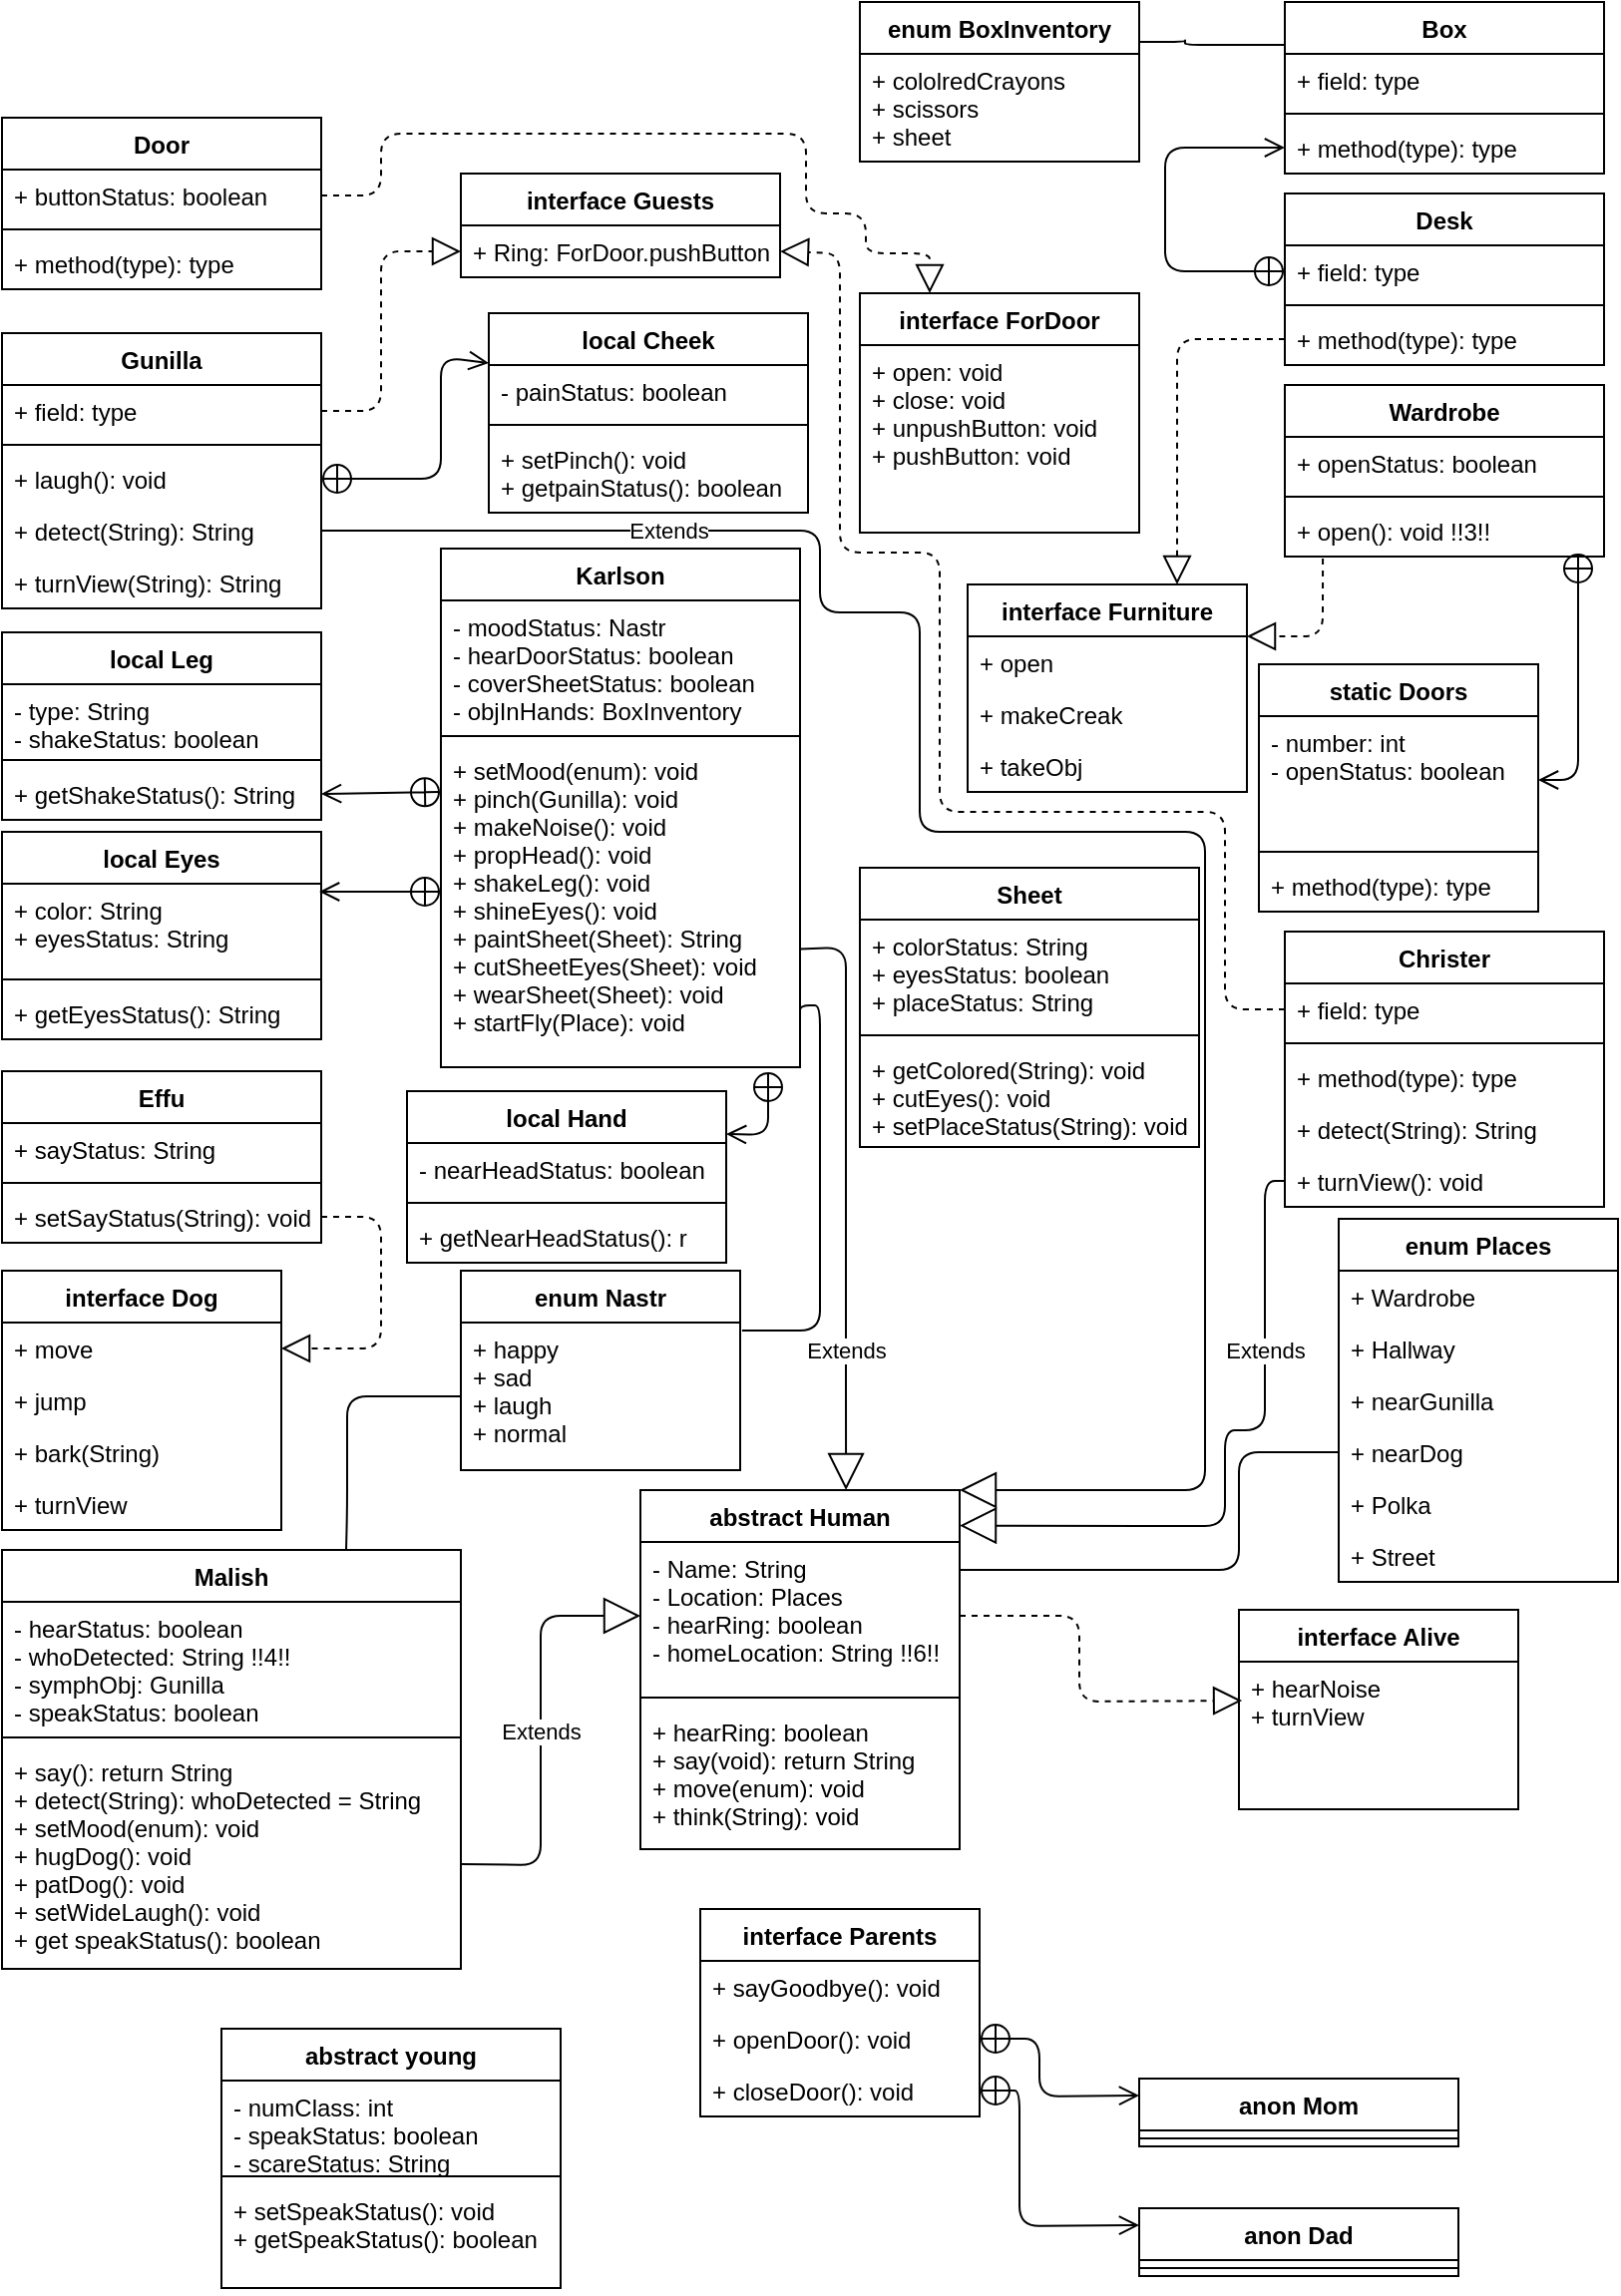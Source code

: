 <mxfile version="14.4.9" type="github">
  <diagram id="C5RBs43oDa-KdzZeNtuy" name="Page-1">
    <mxGraphModel dx="870" dy="623" grid="1" gridSize="10" guides="1" tooltips="1" connect="1" arrows="1" fold="1" page="1" pageScale="1" pageWidth="827" pageHeight="1169" math="0" shadow="0">
      <root>
        <mxCell id="WIyWlLk6GJQsqaUBKTNV-0" />
        <mxCell id="WIyWlLk6GJQsqaUBKTNV-1" parent="WIyWlLk6GJQsqaUBKTNV-0" />
        <mxCell id="yLyiOO5jgL0NWsvrxr1y-10" value="Malish" style="swimlane;fontStyle=1;align=center;verticalAlign=top;childLayout=stackLayout;horizontal=1;startSize=26;horizontalStack=0;resizeParent=1;resizeParentMax=0;resizeLast=0;collapsible=1;marginBottom=0;" parent="WIyWlLk6GJQsqaUBKTNV-1" vertex="1">
          <mxGeometry x="17" y="790" width="230" height="210" as="geometry" />
        </mxCell>
        <mxCell id="yLyiOO5jgL0NWsvrxr1y-11" value="- hearStatus: boolean&#xa;- whoDetected: String !!4!!&#xa;- symphObj: Gunilla&#xa;- speakStatus: boolean" style="text;strokeColor=none;fillColor=none;align=left;verticalAlign=top;spacingLeft=4;spacingRight=4;overflow=hidden;rotatable=0;points=[[0,0.5],[1,0.5]];portConstraint=eastwest;" parent="yLyiOO5jgL0NWsvrxr1y-10" vertex="1">
          <mxGeometry y="26" width="230" height="64" as="geometry" />
        </mxCell>
        <mxCell id="yLyiOO5jgL0NWsvrxr1y-12" value="" style="line;strokeWidth=1;fillColor=none;align=left;verticalAlign=middle;spacingTop=-1;spacingLeft=3;spacingRight=3;rotatable=0;labelPosition=right;points=[];portConstraint=eastwest;" parent="yLyiOO5jgL0NWsvrxr1y-10" vertex="1">
          <mxGeometry y="90" width="230" height="8" as="geometry" />
        </mxCell>
        <mxCell id="yLyiOO5jgL0NWsvrxr1y-13" value="+ say(): return String&#xa;+ detect(String): whoDetected = String&#xa;+ setMood(enum): void&#xa;+ hugDog(): void&#xa;+ patDog(): void&#xa;+ setWideLaugh(): void&#xa;+ get speakStatus(): boolean" style="text;strokeColor=none;fillColor=none;align=left;verticalAlign=top;spacingLeft=4;spacingRight=4;overflow=hidden;rotatable=0;points=[[0,0.5],[1,0.5]];portConstraint=eastwest;" parent="yLyiOO5jgL0NWsvrxr1y-10" vertex="1">
          <mxGeometry y="98" width="230" height="112" as="geometry" />
        </mxCell>
        <mxCell id="yLyiOO5jgL0NWsvrxr1y-14" value="Karlson" style="swimlane;fontStyle=1;align=center;verticalAlign=top;childLayout=stackLayout;horizontal=1;startSize=26;horizontalStack=0;resizeParent=1;resizeParentMax=0;resizeLast=0;collapsible=1;marginBottom=0;" parent="WIyWlLk6GJQsqaUBKTNV-1" vertex="1">
          <mxGeometry x="237" y="288" width="180" height="260" as="geometry" />
        </mxCell>
        <mxCell id="yLyiOO5jgL0NWsvrxr1y-15" value="- moodStatus: Nastr&#xa;- hearDoorStatus: boolean&#xa;- coverSheetStatus: boolean&#xa;- objInHands: BoxInventory" style="text;strokeColor=none;fillColor=none;align=left;verticalAlign=top;spacingLeft=4;spacingRight=4;overflow=hidden;rotatable=0;points=[[0,0.5],[1,0.5]];portConstraint=eastwest;" parent="yLyiOO5jgL0NWsvrxr1y-14" vertex="1">
          <mxGeometry y="26" width="180" height="64" as="geometry" />
        </mxCell>
        <mxCell id="yLyiOO5jgL0NWsvrxr1y-16" value="" style="line;strokeWidth=1;fillColor=none;align=left;verticalAlign=middle;spacingTop=-1;spacingLeft=3;spacingRight=3;rotatable=0;labelPosition=right;points=[];portConstraint=eastwest;" parent="yLyiOO5jgL0NWsvrxr1y-14" vertex="1">
          <mxGeometry y="90" width="180" height="8" as="geometry" />
        </mxCell>
        <mxCell id="yLyiOO5jgL0NWsvrxr1y-17" value="+ setMood(enum): void&#xa;+ pinch(Gunilla): void&#xa;+ makeNoise(): void&#xa;+ propHead(): void&#xa;+ shakeLeg(): void&#xa;+ shineEyes(): void&#xa;+ paintSheet(Sheet): String&#xa;+ cutSheetEyes(Sheet): void&#xa;+ wearSheet(Sheet): void&#xa;+ startFly(Place): void" style="text;strokeColor=none;fillColor=none;align=left;verticalAlign=top;spacingLeft=4;spacingRight=4;overflow=hidden;rotatable=0;points=[[0,0.5],[1,0.5]];portConstraint=eastwest;" parent="yLyiOO5jgL0NWsvrxr1y-14" vertex="1">
          <mxGeometry y="98" width="180" height="162" as="geometry" />
        </mxCell>
        <mxCell id="yLyiOO5jgL0NWsvrxr1y-18" value="enum Places" style="swimlane;fontStyle=1;childLayout=stackLayout;horizontal=1;startSize=26;fillColor=none;horizontalStack=0;resizeParent=1;resizeParentMax=0;resizeLast=0;collapsible=1;marginBottom=0;" parent="WIyWlLk6GJQsqaUBKTNV-1" vertex="1">
          <mxGeometry x="687" y="624" width="140" height="182" as="geometry" />
        </mxCell>
        <mxCell id="yLyiOO5jgL0NWsvrxr1y-19" value="+ Wardrobe" style="text;strokeColor=none;fillColor=none;align=left;verticalAlign=top;spacingLeft=4;spacingRight=4;overflow=hidden;rotatable=0;points=[[0,0.5],[1,0.5]];portConstraint=eastwest;" parent="yLyiOO5jgL0NWsvrxr1y-18" vertex="1">
          <mxGeometry y="26" width="140" height="26" as="geometry" />
        </mxCell>
        <mxCell id="Pf3YUpGVRyEl7sNkMcrn-45" value="+ Hallway" style="text;strokeColor=none;fillColor=none;align=left;verticalAlign=top;spacingLeft=4;spacingRight=4;overflow=hidden;rotatable=0;points=[[0,0.5],[1,0.5]];portConstraint=eastwest;" vertex="1" parent="yLyiOO5jgL0NWsvrxr1y-18">
          <mxGeometry y="52" width="140" height="26" as="geometry" />
        </mxCell>
        <mxCell id="Pf3YUpGVRyEl7sNkMcrn-55" value="+ nearGunilla" style="text;strokeColor=none;fillColor=none;align=left;verticalAlign=top;spacingLeft=4;spacingRight=4;overflow=hidden;rotatable=0;points=[[0,0.5],[1,0.5]];portConstraint=eastwest;" vertex="1" parent="yLyiOO5jgL0NWsvrxr1y-18">
          <mxGeometry y="78" width="140" height="26" as="geometry" />
        </mxCell>
        <mxCell id="Pf3YUpGVRyEl7sNkMcrn-63" value="+ nearDog" style="text;strokeColor=none;fillColor=none;align=left;verticalAlign=top;spacingLeft=4;spacingRight=4;overflow=hidden;rotatable=0;points=[[0,0.5],[1,0.5]];portConstraint=eastwest;" vertex="1" parent="yLyiOO5jgL0NWsvrxr1y-18">
          <mxGeometry y="104" width="140" height="26" as="geometry" />
        </mxCell>
        <mxCell id="yLyiOO5jgL0NWsvrxr1y-20" value="+ Polka" style="text;strokeColor=none;fillColor=none;align=left;verticalAlign=top;spacingLeft=4;spacingRight=4;overflow=hidden;rotatable=0;points=[[0,0.5],[1,0.5]];portConstraint=eastwest;" parent="yLyiOO5jgL0NWsvrxr1y-18" vertex="1">
          <mxGeometry y="130" width="140" height="26" as="geometry" />
        </mxCell>
        <mxCell id="yLyiOO5jgL0NWsvrxr1y-21" value="+ Street" style="text;strokeColor=none;fillColor=none;align=left;verticalAlign=top;spacingLeft=4;spacingRight=4;overflow=hidden;rotatable=0;points=[[0,0.5],[1,0.5]];portConstraint=eastwest;" parent="yLyiOO5jgL0NWsvrxr1y-18" vertex="1">
          <mxGeometry y="156" width="140" height="26" as="geometry" />
        </mxCell>
        <mxCell id="yLyiOO5jgL0NWsvrxr1y-25" value="" style="endArrow=none;html=1;edgeStyle=orthogonalEdgeStyle;exitX=0;exitY=0.5;exitDx=0;exitDy=0;" parent="WIyWlLk6GJQsqaUBKTNV-1" source="Pf3YUpGVRyEl7sNkMcrn-63" edge="1">
          <mxGeometry relative="1" as="geometry">
            <mxPoint x="337" y="810" as="sourcePoint" />
            <mxPoint x="497" y="800" as="targetPoint" />
            <Array as="points">
              <mxPoint x="637" y="741" />
              <mxPoint x="637" y="800" />
            </Array>
          </mxGeometry>
        </mxCell>
        <mxCell id="yLyiOO5jgL0NWsvrxr1y-30" value="Extends" style="endArrow=block;endSize=16;endFill=0;html=1;exitX=1;exitY=0.75;exitDx=0;exitDy=0;entryX=0;entryY=0.5;entryDx=0;entryDy=0;" parent="WIyWlLk6GJQsqaUBKTNV-1" source="yLyiOO5jgL0NWsvrxr1y-10" target="Pf3YUpGVRyEl7sNkMcrn-26" edge="1">
          <mxGeometry width="160" relative="1" as="geometry">
            <mxPoint x="417" y="850" as="sourcePoint" />
            <mxPoint x="337.48" y="858" as="targetPoint" />
            <Array as="points">
              <mxPoint x="287" y="948" />
              <mxPoint x="287" y="823" />
            </Array>
          </mxGeometry>
        </mxCell>
        <mxCell id="yLyiOO5jgL0NWsvrxr1y-31" value="Extends" style="endArrow=block;endSize=16;endFill=0;html=1;entryX=0.644;entryY=0;entryDx=0;entryDy=0;exitX=1;exitY=0.634;exitDx=0;exitDy=0;exitPerimeter=0;entryPerimeter=0;" parent="WIyWlLk6GJQsqaUBKTNV-1" source="yLyiOO5jgL0NWsvrxr1y-17" edge="1" target="Pf3YUpGVRyEl7sNkMcrn-25">
          <mxGeometry x="0.525" width="160" relative="1" as="geometry">
            <mxPoint x="457" y="530" as="sourcePoint" />
            <mxPoint x="489" y="750" as="targetPoint" />
            <Array as="points">
              <mxPoint x="440" y="488" />
              <mxPoint x="440" y="700" />
            </Array>
            <mxPoint as="offset" />
          </mxGeometry>
        </mxCell>
        <mxCell id="yLyiOO5jgL0NWsvrxr1y-32" value="interface Alive" style="swimlane;fontStyle=1;childLayout=stackLayout;horizontal=1;startSize=26;fillColor=none;horizontalStack=0;resizeParent=1;resizeParentMax=0;resizeLast=0;collapsible=1;marginBottom=0;" parent="WIyWlLk6GJQsqaUBKTNV-1" vertex="1">
          <mxGeometry x="637" y="820" width="140" height="100" as="geometry" />
        </mxCell>
        <mxCell id="yLyiOO5jgL0NWsvrxr1y-33" value="+ hearNoise&#xa;+ turnView&#xa;" style="text;strokeColor=none;fillColor=none;align=left;verticalAlign=top;spacingLeft=4;spacingRight=4;overflow=hidden;rotatable=0;points=[[0,0.5],[1,0.5]];portConstraint=eastwest;" parent="yLyiOO5jgL0NWsvrxr1y-32" vertex="1">
          <mxGeometry y="26" width="140" height="74" as="geometry" />
        </mxCell>
        <mxCell id="yLyiOO5jgL0NWsvrxr1y-36" value="" style="endArrow=block;dashed=1;endFill=0;endSize=12;html=1;entryX=0.011;entryY=0.264;entryDx=0;entryDy=0;exitX=1;exitY=0.5;exitDx=0;exitDy=0;entryPerimeter=0;" parent="WIyWlLk6GJQsqaUBKTNV-1" source="Pf3YUpGVRyEl7sNkMcrn-26" target="yLyiOO5jgL0NWsvrxr1y-33" edge="1">
          <mxGeometry width="160" relative="1" as="geometry">
            <mxPoint x="496.04" y="856.964" as="sourcePoint" />
            <mxPoint x="647" y="884.956" as="targetPoint" />
            <Array as="points">
              <mxPoint x="557" y="823" />
              <mxPoint x="557" y="866" />
            </Array>
          </mxGeometry>
        </mxCell>
        <mxCell id="yLyiOO5jgL0NWsvrxr1y-37" value="Wardrobe" style="swimlane;fontStyle=1;align=center;verticalAlign=top;childLayout=stackLayout;horizontal=1;startSize=26;horizontalStack=0;resizeParent=1;resizeParentMax=0;resizeLast=0;collapsible=1;marginBottom=0;" parent="WIyWlLk6GJQsqaUBKTNV-1" vertex="1">
          <mxGeometry x="660" y="206" width="160" height="86" as="geometry" />
        </mxCell>
        <mxCell id="yLyiOO5jgL0NWsvrxr1y-38" value="+ openStatus: boolean&#xa;" style="text;strokeColor=none;fillColor=none;align=left;verticalAlign=top;spacingLeft=4;spacingRight=4;overflow=hidden;rotatable=0;points=[[0,0.5],[1,0.5]];portConstraint=eastwest;" parent="yLyiOO5jgL0NWsvrxr1y-37" vertex="1">
          <mxGeometry y="26" width="160" height="26" as="geometry" />
        </mxCell>
        <mxCell id="yLyiOO5jgL0NWsvrxr1y-39" value="" style="line;strokeWidth=1;fillColor=none;align=left;verticalAlign=middle;spacingTop=-1;spacingLeft=3;spacingRight=3;rotatable=0;labelPosition=right;points=[];portConstraint=eastwest;" parent="yLyiOO5jgL0NWsvrxr1y-37" vertex="1">
          <mxGeometry y="52" width="160" height="8" as="geometry" />
        </mxCell>
        <mxCell id="yLyiOO5jgL0NWsvrxr1y-40" value="+ open(): void !!3!!" style="text;strokeColor=none;fillColor=none;align=left;verticalAlign=top;spacingLeft=4;spacingRight=4;overflow=hidden;rotatable=0;points=[[0,0.5],[1,0.5]];portConstraint=eastwest;" parent="yLyiOO5jgL0NWsvrxr1y-37" vertex="1">
          <mxGeometry y="60" width="160" height="26" as="geometry" />
        </mxCell>
        <mxCell id="yLyiOO5jgL0NWsvrxr1y-41" value="static Doors" style="swimlane;fontStyle=1;align=center;verticalAlign=top;childLayout=stackLayout;horizontal=1;startSize=26;horizontalStack=0;resizeParent=1;resizeParentMax=0;resizeLast=0;collapsible=1;marginBottom=0;" parent="WIyWlLk6GJQsqaUBKTNV-1" vertex="1">
          <mxGeometry x="647" y="346" width="140" height="124" as="geometry" />
        </mxCell>
        <mxCell id="yLyiOO5jgL0NWsvrxr1y-42" value="- number: int&#xa;- openStatus: boolean" style="text;strokeColor=none;fillColor=none;align=left;verticalAlign=top;spacingLeft=4;spacingRight=4;overflow=hidden;rotatable=0;points=[[0,0.5],[1,0.5]];portConstraint=eastwest;" parent="yLyiOO5jgL0NWsvrxr1y-41" vertex="1">
          <mxGeometry y="26" width="140" height="64" as="geometry" />
        </mxCell>
        <mxCell id="yLyiOO5jgL0NWsvrxr1y-43" value="" style="line;strokeWidth=1;fillColor=none;align=left;verticalAlign=middle;spacingTop=-1;spacingLeft=3;spacingRight=3;rotatable=0;labelPosition=right;points=[];portConstraint=eastwest;" parent="yLyiOO5jgL0NWsvrxr1y-41" vertex="1">
          <mxGeometry y="90" width="140" height="8" as="geometry" />
        </mxCell>
        <mxCell id="yLyiOO5jgL0NWsvrxr1y-44" value="+ method(type): type" style="text;strokeColor=none;fillColor=none;align=left;verticalAlign=top;spacingLeft=4;spacingRight=4;overflow=hidden;rotatable=0;points=[[0,0.5],[1,0.5]];portConstraint=eastwest;" parent="yLyiOO5jgL0NWsvrxr1y-41" vertex="1">
          <mxGeometry y="98" width="140" height="26" as="geometry" />
        </mxCell>
        <mxCell id="yLyiOO5jgL0NWsvrxr1y-46" value="interface Furniture" style="swimlane;fontStyle=1;childLayout=stackLayout;horizontal=1;startSize=26;fillColor=none;horizontalStack=0;resizeParent=1;resizeParentMax=0;resizeLast=0;collapsible=1;marginBottom=0;" parent="WIyWlLk6GJQsqaUBKTNV-1" vertex="1">
          <mxGeometry x="501" y="306" width="140" height="104" as="geometry" />
        </mxCell>
        <mxCell id="yLyiOO5jgL0NWsvrxr1y-47" value="+ open" style="text;strokeColor=none;fillColor=none;align=left;verticalAlign=top;spacingLeft=4;spacingRight=4;overflow=hidden;rotatable=0;points=[[0,0.5],[1,0.5]];portConstraint=eastwest;" parent="yLyiOO5jgL0NWsvrxr1y-46" vertex="1">
          <mxGeometry y="26" width="140" height="26" as="geometry" />
        </mxCell>
        <mxCell id="BtqtxrZHZTV9ylwsK_rT-46" value="+ makeCreak" style="text;strokeColor=none;fillColor=none;align=left;verticalAlign=top;spacingLeft=4;spacingRight=4;overflow=hidden;rotatable=0;points=[[0,0.5],[1,0.5]];portConstraint=eastwest;" vertex="1" parent="yLyiOO5jgL0NWsvrxr1y-46">
          <mxGeometry y="52" width="140" height="26" as="geometry" />
        </mxCell>
        <mxCell id="yLyiOO5jgL0NWsvrxr1y-48" value="+ takeObj" style="text;strokeColor=none;fillColor=none;align=left;verticalAlign=top;spacingLeft=4;spacingRight=4;overflow=hidden;rotatable=0;points=[[0,0.5],[1,0.5]];portConstraint=eastwest;" parent="yLyiOO5jgL0NWsvrxr1y-46" vertex="1">
          <mxGeometry y="78" width="140" height="26" as="geometry" />
        </mxCell>
        <mxCell id="yLyiOO5jgL0NWsvrxr1y-53" value="interface ForDoor" style="swimlane;fontStyle=1;childLayout=stackLayout;horizontal=1;startSize=26;fillColor=none;horizontalStack=0;resizeParent=1;resizeParentMax=0;resizeLast=0;collapsible=1;marginBottom=0;" parent="WIyWlLk6GJQsqaUBKTNV-1" vertex="1">
          <mxGeometry x="447" y="160" width="140" height="120" as="geometry" />
        </mxCell>
        <mxCell id="yLyiOO5jgL0NWsvrxr1y-56" value="+ open: void&#xa;+ close: void&#xa;+ unpushButton: void&#xa;+ pushButton: void" style="text;strokeColor=none;fillColor=none;align=left;verticalAlign=top;spacingLeft=4;spacingRight=4;overflow=hidden;rotatable=0;points=[[0,0.5],[1,0.5]];portConstraint=eastwest;" parent="yLyiOO5jgL0NWsvrxr1y-53" vertex="1">
          <mxGeometry y="26" width="140" height="94" as="geometry" />
        </mxCell>
        <mxCell id="yLyiOO5jgL0NWsvrxr1y-57" value="Door" style="swimlane;fontStyle=1;align=center;verticalAlign=top;childLayout=stackLayout;horizontal=1;startSize=26;horizontalStack=0;resizeParent=1;resizeParentMax=0;resizeLast=0;collapsible=1;marginBottom=0;" parent="WIyWlLk6GJQsqaUBKTNV-1" vertex="1">
          <mxGeometry x="17" y="72" width="160" height="86" as="geometry" />
        </mxCell>
        <mxCell id="yLyiOO5jgL0NWsvrxr1y-58" value="+ buttonStatus: boolean" style="text;strokeColor=none;fillColor=none;align=left;verticalAlign=top;spacingLeft=4;spacingRight=4;overflow=hidden;rotatable=0;points=[[0,0.5],[1,0.5]];portConstraint=eastwest;" parent="yLyiOO5jgL0NWsvrxr1y-57" vertex="1">
          <mxGeometry y="26" width="160" height="26" as="geometry" />
        </mxCell>
        <mxCell id="yLyiOO5jgL0NWsvrxr1y-59" value="" style="line;strokeWidth=1;fillColor=none;align=left;verticalAlign=middle;spacingTop=-1;spacingLeft=3;spacingRight=3;rotatable=0;labelPosition=right;points=[];portConstraint=eastwest;" parent="yLyiOO5jgL0NWsvrxr1y-57" vertex="1">
          <mxGeometry y="52" width="160" height="8" as="geometry" />
        </mxCell>
        <mxCell id="yLyiOO5jgL0NWsvrxr1y-60" value="+ method(type): type" style="text;strokeColor=none;fillColor=none;align=left;verticalAlign=top;spacingLeft=4;spacingRight=4;overflow=hidden;rotatable=0;points=[[0,0.5],[1,0.5]];portConstraint=eastwest;" parent="yLyiOO5jgL0NWsvrxr1y-57" vertex="1">
          <mxGeometry y="60" width="160" height="26" as="geometry" />
        </mxCell>
        <mxCell id="yLyiOO5jgL0NWsvrxr1y-62" value="enum Nastr" style="swimlane;fontStyle=1;childLayout=stackLayout;horizontal=1;startSize=26;fillColor=none;horizontalStack=0;resizeParent=1;resizeParentMax=0;resizeLast=0;collapsible=1;marginBottom=0;" parent="WIyWlLk6GJQsqaUBKTNV-1" vertex="1">
          <mxGeometry x="247" y="650" width="140" height="100" as="geometry" />
        </mxCell>
        <mxCell id="yLyiOO5jgL0NWsvrxr1y-63" value="+ happy&#xa;+ sad&#xa;+ laugh&#xa;+ normal" style="text;strokeColor=none;fillColor=none;align=left;verticalAlign=top;spacingLeft=4;spacingRight=4;overflow=hidden;rotatable=0;points=[[0,0.5],[1,0.5]];portConstraint=eastwest;" parent="yLyiOO5jgL0NWsvrxr1y-62" vertex="1">
          <mxGeometry y="26" width="140" height="74" as="geometry" />
        </mxCell>
        <mxCell id="yLyiOO5jgL0NWsvrxr1y-70" value="Gunilla" style="swimlane;fontStyle=1;align=center;verticalAlign=top;childLayout=stackLayout;horizontal=1;startSize=26;horizontalStack=0;resizeParent=1;resizeParentMax=0;resizeLast=0;collapsible=1;marginBottom=0;" parent="WIyWlLk6GJQsqaUBKTNV-1" vertex="1">
          <mxGeometry x="17" y="180" width="160" height="138" as="geometry" />
        </mxCell>
        <mxCell id="yLyiOO5jgL0NWsvrxr1y-71" value="+ field: type" style="text;strokeColor=none;fillColor=none;align=left;verticalAlign=top;spacingLeft=4;spacingRight=4;overflow=hidden;rotatable=0;points=[[0,0.5],[1,0.5]];portConstraint=eastwest;" parent="yLyiOO5jgL0NWsvrxr1y-70" vertex="1">
          <mxGeometry y="26" width="160" height="26" as="geometry" />
        </mxCell>
        <mxCell id="yLyiOO5jgL0NWsvrxr1y-72" value="" style="line;strokeWidth=1;fillColor=none;align=left;verticalAlign=middle;spacingTop=-1;spacingLeft=3;spacingRight=3;rotatable=0;labelPosition=right;points=[];portConstraint=eastwest;" parent="yLyiOO5jgL0NWsvrxr1y-70" vertex="1">
          <mxGeometry y="52" width="160" height="8" as="geometry" />
        </mxCell>
        <mxCell id="Pf3YUpGVRyEl7sNkMcrn-66" value="+ laugh(): void" style="text;strokeColor=none;fillColor=none;align=left;verticalAlign=top;spacingLeft=4;spacingRight=4;overflow=hidden;rotatable=0;points=[[0,0.5],[1,0.5]];portConstraint=eastwest;" vertex="1" parent="yLyiOO5jgL0NWsvrxr1y-70">
          <mxGeometry y="60" width="160" height="26" as="geometry" />
        </mxCell>
        <mxCell id="Pf3YUpGVRyEl7sNkMcrn-65" value="+ detect(String): String" style="text;strokeColor=none;fillColor=none;align=left;verticalAlign=top;spacingLeft=4;spacingRight=4;overflow=hidden;rotatable=0;points=[[0,0.5],[1,0.5]];portConstraint=eastwest;" vertex="1" parent="yLyiOO5jgL0NWsvrxr1y-70">
          <mxGeometry y="86" width="160" height="26" as="geometry" />
        </mxCell>
        <mxCell id="yLyiOO5jgL0NWsvrxr1y-73" value="+ turnView(String): String" style="text;strokeColor=none;fillColor=none;align=left;verticalAlign=top;spacingLeft=4;spacingRight=4;overflow=hidden;rotatable=0;points=[[0,0.5],[1,0.5]];portConstraint=eastwest;" parent="yLyiOO5jgL0NWsvrxr1y-70" vertex="1">
          <mxGeometry y="112" width="160" height="26" as="geometry" />
        </mxCell>
        <mxCell id="yLyiOO5jgL0NWsvrxr1y-74" value="Christer" style="swimlane;fontStyle=1;align=center;verticalAlign=top;childLayout=stackLayout;horizontal=1;startSize=26;horizontalStack=0;resizeParent=1;resizeParentMax=0;resizeLast=0;collapsible=1;marginBottom=0;" parent="WIyWlLk6GJQsqaUBKTNV-1" vertex="1">
          <mxGeometry x="660" y="480" width="160" height="138" as="geometry" />
        </mxCell>
        <mxCell id="yLyiOO5jgL0NWsvrxr1y-75" value="+ field: type" style="text;strokeColor=none;fillColor=none;align=left;verticalAlign=top;spacingLeft=4;spacingRight=4;overflow=hidden;rotatable=0;points=[[0,0.5],[1,0.5]];portConstraint=eastwest;" parent="yLyiOO5jgL0NWsvrxr1y-74" vertex="1">
          <mxGeometry y="26" width="160" height="26" as="geometry" />
        </mxCell>
        <mxCell id="yLyiOO5jgL0NWsvrxr1y-76" value="" style="line;strokeWidth=1;fillColor=none;align=left;verticalAlign=middle;spacingTop=-1;spacingLeft=3;spacingRight=3;rotatable=0;labelPosition=right;points=[];portConstraint=eastwest;" parent="yLyiOO5jgL0NWsvrxr1y-74" vertex="1">
          <mxGeometry y="52" width="160" height="8" as="geometry" />
        </mxCell>
        <mxCell id="yLyiOO5jgL0NWsvrxr1y-77" value="+ method(type): type" style="text;strokeColor=none;fillColor=none;align=left;verticalAlign=top;spacingLeft=4;spacingRight=4;overflow=hidden;rotatable=0;points=[[0,0.5],[1,0.5]];portConstraint=eastwest;" parent="yLyiOO5jgL0NWsvrxr1y-74" vertex="1">
          <mxGeometry y="60" width="160" height="26" as="geometry" />
        </mxCell>
        <mxCell id="Pf3YUpGVRyEl7sNkMcrn-67" value="+ detect(String): String" style="text;strokeColor=none;fillColor=none;align=left;verticalAlign=top;spacingLeft=4;spacingRight=4;overflow=hidden;rotatable=0;points=[[0,0.5],[1,0.5]];portConstraint=eastwest;" vertex="1" parent="yLyiOO5jgL0NWsvrxr1y-74">
          <mxGeometry y="86" width="160" height="26" as="geometry" />
        </mxCell>
        <mxCell id="Pf3YUpGVRyEl7sNkMcrn-64" value="+ turnView(): void&#xa;" style="text;strokeColor=none;fillColor=none;align=left;verticalAlign=top;spacingLeft=4;spacingRight=4;overflow=hidden;rotatable=0;points=[[0,0.5],[1,0.5]];portConstraint=eastwest;" vertex="1" parent="yLyiOO5jgL0NWsvrxr1y-74">
          <mxGeometry y="112" width="160" height="26" as="geometry" />
        </mxCell>
        <mxCell id="yLyiOO5jgL0NWsvrxr1y-78" value="Extends" style="endArrow=block;endSize=16;endFill=0;html=1;entryX=1;entryY=-0.111;entryDx=0;entryDy=0;entryPerimeter=0;exitX=0;exitY=0.5;exitDx=0;exitDy=0;" parent="WIyWlLk6GJQsqaUBKTNV-1" source="Pf3YUpGVRyEl7sNkMcrn-64" target="Pf3YUpGVRyEl7sNkMcrn-26" edge="1">
          <mxGeometry x="-0.434" width="160" relative="1" as="geometry">
            <mxPoint x="600" y="590" as="sourcePoint" />
            <mxPoint x="497" y="782.002" as="targetPoint" />
            <Array as="points">
              <mxPoint x="650" y="605" />
              <mxPoint x="650" y="730" />
              <mxPoint x="630" y="730" />
              <mxPoint x="630" y="778" />
              <mxPoint x="600" y="778" />
            </Array>
            <mxPoint as="offset" />
          </mxGeometry>
        </mxCell>
        <mxCell id="yLyiOO5jgL0NWsvrxr1y-79" value="Extends" style="endArrow=block;endSize=16;endFill=0;html=1;exitX=1;exitY=0.5;exitDx=0;exitDy=0;entryX=1;entryY=0;entryDx=0;entryDy=0;" parent="WIyWlLk6GJQsqaUBKTNV-1" source="Pf3YUpGVRyEl7sNkMcrn-65" edge="1" target="Pf3YUpGVRyEl7sNkMcrn-25">
          <mxGeometry x="-0.669" width="160" relative="1" as="geometry">
            <mxPoint x="387" y="720" as="sourcePoint" />
            <mxPoint x="337" y="773" as="targetPoint" />
            <Array as="points">
              <mxPoint x="227" y="279" />
              <mxPoint x="427" y="279" />
              <mxPoint x="427" y="320" />
              <mxPoint x="477" y="320" />
              <mxPoint x="477" y="430" />
              <mxPoint x="620" y="430" />
              <mxPoint x="620" y="760" />
            </Array>
            <mxPoint as="offset" />
          </mxGeometry>
        </mxCell>
        <mxCell id="yLyiOO5jgL0NWsvrxr1y-80" value="" style="endArrow=block;dashed=1;endFill=0;endSize=12;html=1;exitX=1;exitY=0.5;exitDx=0;exitDy=0;entryX=0.25;entryY=0;entryDx=0;entryDy=0;" parent="WIyWlLk6GJQsqaUBKTNV-1" source="yLyiOO5jgL0NWsvrxr1y-58" target="yLyiOO5jgL0NWsvrxr1y-53" edge="1">
          <mxGeometry width="160" relative="1" as="geometry">
            <mxPoint x="387" y="540" as="sourcePoint" />
            <mxPoint x="547" y="540" as="targetPoint" />
            <Array as="points">
              <mxPoint x="207" y="111" />
              <mxPoint x="207" y="80" />
              <mxPoint x="420" y="80" />
              <mxPoint x="420" y="120" />
              <mxPoint x="450" y="120" />
              <mxPoint x="450" y="140" />
              <mxPoint x="482" y="140" />
            </Array>
          </mxGeometry>
        </mxCell>
        <mxCell id="yLyiOO5jgL0NWsvrxr1y-81" value="" style="endArrow=block;dashed=1;endFill=0;endSize=12;html=1;exitX=1;exitY=0.5;exitDx=0;exitDy=0;entryX=0;entryY=0.5;entryDx=0;entryDy=0;" parent="WIyWlLk6GJQsqaUBKTNV-1" source="yLyiOO5jgL0NWsvrxr1y-71" target="Pf3YUpGVRyEl7sNkMcrn-11" edge="1">
          <mxGeometry width="160" relative="1" as="geometry">
            <mxPoint x="387" y="590" as="sourcePoint" />
            <mxPoint x="417" y="231" as="targetPoint" />
            <Array as="points">
              <mxPoint x="207" y="219" />
              <mxPoint x="207" y="139" />
            </Array>
          </mxGeometry>
        </mxCell>
        <mxCell id="yLyiOO5jgL0NWsvrxr1y-82" value="" style="endArrow=block;dashed=1;endFill=0;endSize=12;html=1;exitX=0;exitY=0.5;exitDx=0;exitDy=0;entryX=1;entryY=0.5;entryDx=0;entryDy=0;" parent="WIyWlLk6GJQsqaUBKTNV-1" source="yLyiOO5jgL0NWsvrxr1y-75" target="Pf3YUpGVRyEl7sNkMcrn-11" edge="1">
          <mxGeometry width="160" relative="1" as="geometry">
            <mxPoint x="387" y="590" as="sourcePoint" />
            <mxPoint x="534.12" y="246.99" as="targetPoint" />
            <Array as="points">
              <mxPoint x="630" y="519" />
              <mxPoint x="630" y="420" />
              <mxPoint x="487" y="420" />
              <mxPoint x="487" y="290" />
              <mxPoint x="437" y="290" />
              <mxPoint x="437" y="140" />
            </Array>
          </mxGeometry>
        </mxCell>
        <mxCell id="Pf3YUpGVRyEl7sNkMcrn-10" value="interface Guests" style="swimlane;fontStyle=1;childLayout=stackLayout;horizontal=1;startSize=26;fillColor=none;horizontalStack=0;resizeParent=1;resizeParentMax=0;resizeLast=0;collapsible=1;marginBottom=0;" vertex="1" parent="WIyWlLk6GJQsqaUBKTNV-1">
          <mxGeometry x="247" y="100" width="160" height="52" as="geometry" />
        </mxCell>
        <mxCell id="Pf3YUpGVRyEl7sNkMcrn-11" value="+ Ring: ForDoor.pushButton" style="text;strokeColor=none;fillColor=none;align=left;verticalAlign=top;spacingLeft=4;spacingRight=4;overflow=hidden;rotatable=0;points=[[0,0.5],[1,0.5]];portConstraint=eastwest;" vertex="1" parent="Pf3YUpGVRyEl7sNkMcrn-10">
          <mxGeometry y="26" width="160" height="26" as="geometry" />
        </mxCell>
        <mxCell id="Pf3YUpGVRyEl7sNkMcrn-19" value="anon Mom" style="swimlane;fontStyle=1;align=center;verticalAlign=top;childLayout=stackLayout;horizontal=1;startSize=26;horizontalStack=0;resizeParent=1;resizeParentMax=0;resizeLast=0;collapsible=1;marginBottom=0;" vertex="1" parent="WIyWlLk6GJQsqaUBKTNV-1">
          <mxGeometry x="587" y="1055" width="160" height="34" as="geometry" />
        </mxCell>
        <mxCell id="Pf3YUpGVRyEl7sNkMcrn-21" value="" style="line;strokeWidth=1;fillColor=none;align=left;verticalAlign=middle;spacingTop=-1;spacingLeft=3;spacingRight=3;rotatable=0;labelPosition=right;points=[];portConstraint=eastwest;" vertex="1" parent="Pf3YUpGVRyEl7sNkMcrn-19">
          <mxGeometry y="26" width="160" height="8" as="geometry" />
        </mxCell>
        <mxCell id="Pf3YUpGVRyEl7sNkMcrn-25" value="abstract Human" style="swimlane;fontStyle=1;align=center;verticalAlign=top;childLayout=stackLayout;horizontal=1;startSize=26;horizontalStack=0;resizeParent=1;resizeParentMax=0;resizeLast=0;collapsible=1;marginBottom=0;" vertex="1" parent="WIyWlLk6GJQsqaUBKTNV-1">
          <mxGeometry x="337" y="760" width="160" height="180" as="geometry">
            <mxRectangle x="330" y="290" width="120" height="26" as="alternateBounds" />
          </mxGeometry>
        </mxCell>
        <mxCell id="Pf3YUpGVRyEl7sNkMcrn-26" value="- Name: String&#xa;- Location: Places&#xa;- hearRing: boolean&#xa;- homeLocation: String !!6!!" style="text;strokeColor=none;fillColor=none;align=left;verticalAlign=top;spacingLeft=4;spacingRight=4;overflow=hidden;rotatable=0;points=[[0,0.5],[1,0.5]];portConstraint=eastwest;" vertex="1" parent="Pf3YUpGVRyEl7sNkMcrn-25">
          <mxGeometry y="26" width="160" height="74" as="geometry" />
        </mxCell>
        <mxCell id="Pf3YUpGVRyEl7sNkMcrn-27" value="" style="line;strokeWidth=1;fillColor=none;align=left;verticalAlign=middle;spacingTop=-1;spacingLeft=3;spacingRight=3;rotatable=0;labelPosition=right;points=[];portConstraint=eastwest;" vertex="1" parent="Pf3YUpGVRyEl7sNkMcrn-25">
          <mxGeometry y="100" width="160" height="8" as="geometry" />
        </mxCell>
        <mxCell id="Pf3YUpGVRyEl7sNkMcrn-28" value="+ hearRing: boolean&#xa;+ say(void): return String&#xa;+ move(enum): void&#xa;+ think(String): void" style="text;strokeColor=none;fillColor=none;align=left;verticalAlign=top;spacingLeft=4;spacingRight=4;overflow=hidden;rotatable=0;points=[[0,0.5],[1,0.5]];portConstraint=eastwest;" vertex="1" parent="Pf3YUpGVRyEl7sNkMcrn-25">
          <mxGeometry y="108" width="160" height="72" as="geometry" />
        </mxCell>
        <mxCell id="Pf3YUpGVRyEl7sNkMcrn-29" value="abstract young" style="swimlane;fontStyle=1;align=center;verticalAlign=top;childLayout=stackLayout;horizontal=1;startSize=26;horizontalStack=0;resizeParent=1;resizeParentMax=0;resizeLast=0;collapsible=1;marginBottom=0;" vertex="1" parent="WIyWlLk6GJQsqaUBKTNV-1">
          <mxGeometry x="127" y="1030" width="170" height="130" as="geometry" />
        </mxCell>
        <mxCell id="Pf3YUpGVRyEl7sNkMcrn-30" value="- numClass: int&#xa;- speakStatus: boolean&#xa;- scareStatus: String" style="text;strokeColor=none;fillColor=none;align=left;verticalAlign=top;spacingLeft=4;spacingRight=4;overflow=hidden;rotatable=0;points=[[0,0.5],[1,0.5]];portConstraint=eastwest;" vertex="1" parent="Pf3YUpGVRyEl7sNkMcrn-29">
          <mxGeometry y="26" width="170" height="44" as="geometry" />
        </mxCell>
        <mxCell id="Pf3YUpGVRyEl7sNkMcrn-31" value="" style="line;strokeWidth=1;fillColor=none;align=left;verticalAlign=middle;spacingTop=-1;spacingLeft=3;spacingRight=3;rotatable=0;labelPosition=right;points=[];portConstraint=eastwest;" vertex="1" parent="Pf3YUpGVRyEl7sNkMcrn-29">
          <mxGeometry y="70" width="170" height="8" as="geometry" />
        </mxCell>
        <mxCell id="Pf3YUpGVRyEl7sNkMcrn-32" value="+ setSpeakStatus(): void&#xa;+ getSpeakStatus(): boolean" style="text;strokeColor=none;fillColor=none;align=left;verticalAlign=top;spacingLeft=4;spacingRight=4;overflow=hidden;rotatable=0;points=[[0,0.5],[1,0.5]];portConstraint=eastwest;" vertex="1" parent="Pf3YUpGVRyEl7sNkMcrn-29">
          <mxGeometry y="78" width="170" height="52" as="geometry" />
        </mxCell>
        <mxCell id="Pf3YUpGVRyEl7sNkMcrn-38" value="Effu" style="swimlane;fontStyle=1;align=center;verticalAlign=top;childLayout=stackLayout;horizontal=1;startSize=26;horizontalStack=0;resizeParent=1;resizeParentMax=0;resizeLast=0;collapsible=1;marginBottom=0;" vertex="1" parent="WIyWlLk6GJQsqaUBKTNV-1">
          <mxGeometry x="17" y="550" width="160" height="86" as="geometry" />
        </mxCell>
        <mxCell id="Pf3YUpGVRyEl7sNkMcrn-39" value="+ sayStatus: String" style="text;strokeColor=none;fillColor=none;align=left;verticalAlign=top;spacingLeft=4;spacingRight=4;overflow=hidden;rotatable=0;points=[[0,0.5],[1,0.5]];portConstraint=eastwest;" vertex="1" parent="Pf3YUpGVRyEl7sNkMcrn-38">
          <mxGeometry y="26" width="160" height="26" as="geometry" />
        </mxCell>
        <mxCell id="Pf3YUpGVRyEl7sNkMcrn-40" value="" style="line;strokeWidth=1;fillColor=none;align=left;verticalAlign=middle;spacingTop=-1;spacingLeft=3;spacingRight=3;rotatable=0;labelPosition=right;points=[];portConstraint=eastwest;" vertex="1" parent="Pf3YUpGVRyEl7sNkMcrn-38">
          <mxGeometry y="52" width="160" height="8" as="geometry" />
        </mxCell>
        <mxCell id="Pf3YUpGVRyEl7sNkMcrn-41" value="+ setSayStatus(String): void" style="text;strokeColor=none;fillColor=none;align=left;verticalAlign=top;spacingLeft=4;spacingRight=4;overflow=hidden;rotatable=0;points=[[0,0.5],[1,0.5]];portConstraint=eastwest;" vertex="1" parent="Pf3YUpGVRyEl7sNkMcrn-38">
          <mxGeometry y="60" width="160" height="26" as="geometry" />
        </mxCell>
        <mxCell id="Pf3YUpGVRyEl7sNkMcrn-46" value="interface Dog" style="swimlane;fontStyle=1;childLayout=stackLayout;horizontal=1;startSize=26;fillColor=none;horizontalStack=0;resizeParent=1;resizeParentMax=0;resizeLast=0;collapsible=1;marginBottom=0;" vertex="1" parent="WIyWlLk6GJQsqaUBKTNV-1">
          <mxGeometry x="17" y="650" width="140" height="130" as="geometry" />
        </mxCell>
        <mxCell id="Pf3YUpGVRyEl7sNkMcrn-47" value="+ move" style="text;strokeColor=none;fillColor=none;align=left;verticalAlign=top;spacingLeft=4;spacingRight=4;overflow=hidden;rotatable=0;points=[[0,0.5],[1,0.5]];portConstraint=eastwest;" vertex="1" parent="Pf3YUpGVRyEl7sNkMcrn-46">
          <mxGeometry y="26" width="140" height="26" as="geometry" />
        </mxCell>
        <mxCell id="Pf3YUpGVRyEl7sNkMcrn-48" value="+ jump" style="text;strokeColor=none;fillColor=none;align=left;verticalAlign=top;spacingLeft=4;spacingRight=4;overflow=hidden;rotatable=0;points=[[0,0.5],[1,0.5]];portConstraint=eastwest;" vertex="1" parent="Pf3YUpGVRyEl7sNkMcrn-46">
          <mxGeometry y="52" width="140" height="26" as="geometry" />
        </mxCell>
        <mxCell id="Pf3YUpGVRyEl7sNkMcrn-62" value="+ bark(String)" style="text;strokeColor=none;fillColor=none;align=left;verticalAlign=top;spacingLeft=4;spacingRight=4;overflow=hidden;rotatable=0;points=[[0,0.5],[1,0.5]];portConstraint=eastwest;" vertex="1" parent="Pf3YUpGVRyEl7sNkMcrn-46">
          <mxGeometry y="78" width="140" height="26" as="geometry" />
        </mxCell>
        <mxCell id="Pf3YUpGVRyEl7sNkMcrn-49" value="+ turnView" style="text;strokeColor=none;fillColor=none;align=left;verticalAlign=top;spacingLeft=4;spacingRight=4;overflow=hidden;rotatable=0;points=[[0,0.5],[1,0.5]];portConstraint=eastwest;" vertex="1" parent="Pf3YUpGVRyEl7sNkMcrn-46">
          <mxGeometry y="104" width="140" height="26" as="geometry" />
        </mxCell>
        <mxCell id="Pf3YUpGVRyEl7sNkMcrn-50" value="" style="endArrow=block;dashed=1;endFill=0;endSize=12;html=1;exitX=1;exitY=0.5;exitDx=0;exitDy=0;entryX=1;entryY=0.5;entryDx=0;entryDy=0;" edge="1" parent="WIyWlLk6GJQsqaUBKTNV-1" source="Pf3YUpGVRyEl7sNkMcrn-41" target="Pf3YUpGVRyEl7sNkMcrn-47">
          <mxGeometry width="160" relative="1" as="geometry">
            <mxPoint x="287" y="670" as="sourcePoint" />
            <mxPoint x="447" y="670" as="targetPoint" />
            <Array as="points">
              <mxPoint x="207" y="623" />
              <mxPoint x="207" y="689" />
            </Array>
          </mxGeometry>
        </mxCell>
        <mxCell id="Pf3YUpGVRyEl7sNkMcrn-52" value="" style="endArrow=none;html=1;edgeStyle=orthogonalEdgeStyle;exitX=0;exitY=0.5;exitDx=0;exitDy=0;entryX=0.75;entryY=0;entryDx=0;entryDy=0;" edge="1" parent="WIyWlLk6GJQsqaUBKTNV-1" source="yLyiOO5jgL0NWsvrxr1y-63" target="yLyiOO5jgL0NWsvrxr1y-10">
          <mxGeometry relative="1" as="geometry">
            <mxPoint x="281" y="689" as="sourcePoint" />
            <mxPoint x="447" y="670" as="targetPoint" />
            <Array as="points">
              <mxPoint x="190" y="713" />
              <mxPoint x="190" y="770" />
            </Array>
          </mxGeometry>
        </mxCell>
        <mxCell id="Pf3YUpGVRyEl7sNkMcrn-56" value="local Cheek" style="swimlane;fontStyle=1;align=center;verticalAlign=top;childLayout=stackLayout;horizontal=1;startSize=26;horizontalStack=0;resizeParent=1;resizeParentMax=0;resizeLast=0;collapsible=1;marginBottom=0;" vertex="1" parent="WIyWlLk6GJQsqaUBKTNV-1">
          <mxGeometry x="261" y="170" width="160" height="100" as="geometry" />
        </mxCell>
        <mxCell id="Pf3YUpGVRyEl7sNkMcrn-57" value="- painStatus: boolean" style="text;strokeColor=none;fillColor=none;align=left;verticalAlign=top;spacingLeft=4;spacingRight=4;overflow=hidden;rotatable=0;points=[[0,0.5],[1,0.5]];portConstraint=eastwest;" vertex="1" parent="Pf3YUpGVRyEl7sNkMcrn-56">
          <mxGeometry y="26" width="160" height="26" as="geometry" />
        </mxCell>
        <mxCell id="Pf3YUpGVRyEl7sNkMcrn-58" value="" style="line;strokeWidth=1;fillColor=none;align=left;verticalAlign=middle;spacingTop=-1;spacingLeft=3;spacingRight=3;rotatable=0;labelPosition=right;points=[];portConstraint=eastwest;" vertex="1" parent="Pf3YUpGVRyEl7sNkMcrn-56">
          <mxGeometry y="52" width="160" height="8" as="geometry" />
        </mxCell>
        <mxCell id="Pf3YUpGVRyEl7sNkMcrn-59" value="+ setPinch(): void&#xa;+ getpainStatus(): boolean" style="text;strokeColor=none;fillColor=none;align=left;verticalAlign=top;spacingLeft=4;spacingRight=4;overflow=hidden;rotatable=0;points=[[0,0.5],[1,0.5]];portConstraint=eastwest;" vertex="1" parent="Pf3YUpGVRyEl7sNkMcrn-56">
          <mxGeometry y="60" width="160" height="40" as="geometry" />
        </mxCell>
        <mxCell id="Pf3YUpGVRyEl7sNkMcrn-60" value="" style="endArrow=open;startArrow=circlePlus;endFill=0;startFill=0;endSize=8;html=1;exitX=1;exitY=0.5;exitDx=0;exitDy=0;entryX=0;entryY=0.25;entryDx=0;entryDy=0;" edge="1" parent="WIyWlLk6GJQsqaUBKTNV-1" source="Pf3YUpGVRyEl7sNkMcrn-66" target="Pf3YUpGVRyEl7sNkMcrn-56">
          <mxGeometry width="160" relative="1" as="geometry">
            <mxPoint x="367" y="480" as="sourcePoint" />
            <mxPoint x="527" y="480" as="targetPoint" />
            <Array as="points">
              <mxPoint x="207" y="253" />
              <mxPoint x="237" y="253" />
              <mxPoint x="237" y="192" />
            </Array>
          </mxGeometry>
        </mxCell>
        <mxCell id="Pf3YUpGVRyEl7sNkMcrn-61" value="" style="endArrow=open;startArrow=circlePlus;endFill=0;startFill=0;endSize=8;html=1;entryX=1;entryY=0.5;entryDx=0;entryDy=0;" edge="1" parent="WIyWlLk6GJQsqaUBKTNV-1" target="yLyiOO5jgL0NWsvrxr1y-42">
          <mxGeometry width="160" relative="1" as="geometry">
            <mxPoint x="807" y="290" as="sourcePoint" />
            <mxPoint x="527" y="480" as="targetPoint" />
            <Array as="points">
              <mxPoint x="807" y="320" />
              <mxPoint x="807" y="404" />
            </Array>
          </mxGeometry>
        </mxCell>
        <mxCell id="BtqtxrZHZTV9ylwsK_rT-1" value="local Hand" style="swimlane;fontStyle=1;align=center;verticalAlign=top;childLayout=stackLayout;horizontal=1;startSize=26;horizontalStack=0;resizeParent=1;resizeParentMax=0;resizeLast=0;collapsible=1;marginBottom=0;" vertex="1" parent="WIyWlLk6GJQsqaUBKTNV-1">
          <mxGeometry x="220" y="560" width="160" height="86" as="geometry" />
        </mxCell>
        <mxCell id="BtqtxrZHZTV9ylwsK_rT-2" value="- nearHeadStatus: boolean" style="text;strokeColor=none;fillColor=none;align=left;verticalAlign=top;spacingLeft=4;spacingRight=4;overflow=hidden;rotatable=0;points=[[0,0.5],[1,0.5]];portConstraint=eastwest;" vertex="1" parent="BtqtxrZHZTV9ylwsK_rT-1">
          <mxGeometry y="26" width="160" height="26" as="geometry" />
        </mxCell>
        <mxCell id="BtqtxrZHZTV9ylwsK_rT-3" value="" style="line;strokeWidth=1;fillColor=none;align=left;verticalAlign=middle;spacingTop=-1;spacingLeft=3;spacingRight=3;rotatable=0;labelPosition=right;points=[];portConstraint=eastwest;" vertex="1" parent="BtqtxrZHZTV9ylwsK_rT-1">
          <mxGeometry y="52" width="160" height="8" as="geometry" />
        </mxCell>
        <mxCell id="BtqtxrZHZTV9ylwsK_rT-4" value="+ getNearHeadStatus(): r" style="text;strokeColor=none;fillColor=none;align=left;verticalAlign=top;spacingLeft=4;spacingRight=4;overflow=hidden;rotatable=0;points=[[0,0.5],[1,0.5]];portConstraint=eastwest;" vertex="1" parent="BtqtxrZHZTV9ylwsK_rT-1">
          <mxGeometry y="60" width="160" height="26" as="geometry" />
        </mxCell>
        <mxCell id="BtqtxrZHZTV9ylwsK_rT-5" value="local Leg" style="swimlane;fontStyle=1;align=center;verticalAlign=top;childLayout=stackLayout;horizontal=1;startSize=26;horizontalStack=0;resizeParent=1;resizeParentMax=0;resizeLast=0;collapsible=1;marginBottom=0;" vertex="1" parent="WIyWlLk6GJQsqaUBKTNV-1">
          <mxGeometry x="17" y="330" width="160" height="94" as="geometry" />
        </mxCell>
        <mxCell id="BtqtxrZHZTV9ylwsK_rT-6" value="- type: String&#xa;- shakeStatus: boolean" style="text;strokeColor=none;fillColor=none;align=left;verticalAlign=top;spacingLeft=4;spacingRight=4;overflow=hidden;rotatable=0;points=[[0,0.5],[1,0.5]];portConstraint=eastwest;" vertex="1" parent="BtqtxrZHZTV9ylwsK_rT-5">
          <mxGeometry y="26" width="160" height="34" as="geometry" />
        </mxCell>
        <mxCell id="BtqtxrZHZTV9ylwsK_rT-7" value="" style="line;strokeWidth=1;fillColor=none;align=left;verticalAlign=middle;spacingTop=-1;spacingLeft=3;spacingRight=3;rotatable=0;labelPosition=right;points=[];portConstraint=eastwest;" vertex="1" parent="BtqtxrZHZTV9ylwsK_rT-5">
          <mxGeometry y="60" width="160" height="8" as="geometry" />
        </mxCell>
        <mxCell id="BtqtxrZHZTV9ylwsK_rT-8" value="+ getShakeStatus(): String" style="text;strokeColor=none;fillColor=none;align=left;verticalAlign=top;spacingLeft=4;spacingRight=4;overflow=hidden;rotatable=0;points=[[0,0.5],[1,0.5]];portConstraint=eastwest;" vertex="1" parent="BtqtxrZHZTV9ylwsK_rT-5">
          <mxGeometry y="68" width="160" height="26" as="geometry" />
        </mxCell>
        <mxCell id="BtqtxrZHZTV9ylwsK_rT-14" value="" style="endArrow=open;startArrow=circlePlus;endFill=0;startFill=0;endSize=8;html=1;entryX=1;entryY=0.5;entryDx=0;entryDy=0;" edge="1" parent="WIyWlLk6GJQsqaUBKTNV-1" target="BtqtxrZHZTV9ylwsK_rT-8">
          <mxGeometry width="160" relative="1" as="geometry">
            <mxPoint x="237" y="410" as="sourcePoint" />
            <mxPoint x="497" y="400" as="targetPoint" />
          </mxGeometry>
        </mxCell>
        <mxCell id="BtqtxrZHZTV9ylwsK_rT-15" value="" style="endArrow=open;startArrow=circlePlus;endFill=0;startFill=0;endSize=8;html=1;entryX=1;entryY=0.25;entryDx=0;entryDy=0;" edge="1" parent="WIyWlLk6GJQsqaUBKTNV-1" target="BtqtxrZHZTV9ylwsK_rT-1">
          <mxGeometry width="160" relative="1" as="geometry">
            <mxPoint x="401" y="550" as="sourcePoint" />
            <mxPoint x="177" y="483" as="targetPoint" />
            <Array as="points">
              <mxPoint x="401" y="582" />
            </Array>
          </mxGeometry>
        </mxCell>
        <mxCell id="BtqtxrZHZTV9ylwsK_rT-16" value="local Eyes" style="swimlane;fontStyle=1;align=center;verticalAlign=top;childLayout=stackLayout;horizontal=1;startSize=26;horizontalStack=0;resizeParent=1;resizeParentMax=0;resizeLast=0;collapsible=1;marginBottom=0;" vertex="1" parent="WIyWlLk6GJQsqaUBKTNV-1">
          <mxGeometry x="17" y="430" width="160" height="104" as="geometry" />
        </mxCell>
        <mxCell id="BtqtxrZHZTV9ylwsK_rT-17" value="+ color: String&#xa;+ eyesStatus: String" style="text;strokeColor=none;fillColor=none;align=left;verticalAlign=top;spacingLeft=4;spacingRight=4;overflow=hidden;rotatable=0;points=[[0,0.5],[1,0.5]];portConstraint=eastwest;" vertex="1" parent="BtqtxrZHZTV9ylwsK_rT-16">
          <mxGeometry y="26" width="160" height="44" as="geometry" />
        </mxCell>
        <mxCell id="BtqtxrZHZTV9ylwsK_rT-18" value="" style="line;strokeWidth=1;fillColor=none;align=left;verticalAlign=middle;spacingTop=-1;spacingLeft=3;spacingRight=3;rotatable=0;labelPosition=right;points=[];portConstraint=eastwest;" vertex="1" parent="BtqtxrZHZTV9ylwsK_rT-16">
          <mxGeometry y="70" width="160" height="8" as="geometry" />
        </mxCell>
        <mxCell id="BtqtxrZHZTV9ylwsK_rT-19" value="+ getEyesStatus(): String" style="text;strokeColor=none;fillColor=none;align=left;verticalAlign=top;spacingLeft=4;spacingRight=4;overflow=hidden;rotatable=0;points=[[0,0.5],[1,0.5]];portConstraint=eastwest;" vertex="1" parent="BtqtxrZHZTV9ylwsK_rT-16">
          <mxGeometry y="78" width="160" height="26" as="geometry" />
        </mxCell>
        <mxCell id="BtqtxrZHZTV9ylwsK_rT-20" value="" style="endArrow=none;html=1;edgeStyle=orthogonalEdgeStyle;entryX=1.007;entryY=0.054;entryDx=0;entryDy=0;exitX=1;exitY=0.838;exitDx=0;exitDy=0;exitPerimeter=0;entryPerimeter=0;" edge="1" parent="WIyWlLk6GJQsqaUBKTNV-1" source="yLyiOO5jgL0NWsvrxr1y-17" target="yLyiOO5jgL0NWsvrxr1y-63">
          <mxGeometry relative="1" as="geometry">
            <mxPoint x="420" y="490" as="sourcePoint" />
            <mxPoint x="497" y="510" as="targetPoint" />
            <Array as="points">
              <mxPoint x="427" y="517" />
              <mxPoint x="427" y="680" />
            </Array>
          </mxGeometry>
        </mxCell>
        <mxCell id="BtqtxrZHZTV9ylwsK_rT-23" value="" style="endArrow=open;startArrow=circlePlus;endFill=0;startFill=0;endSize=8;html=1;entryX=0.994;entryY=0.091;entryDx=0;entryDy=0;entryPerimeter=0;" edge="1" parent="WIyWlLk6GJQsqaUBKTNV-1" target="BtqtxrZHZTV9ylwsK_rT-17">
          <mxGeometry width="160" relative="1" as="geometry">
            <mxPoint x="237" y="460" as="sourcePoint" />
            <mxPoint x="497" y="510" as="targetPoint" />
            <Array as="points">
              <mxPoint x="207" y="460" />
            </Array>
          </mxGeometry>
        </mxCell>
        <mxCell id="BtqtxrZHZTV9ylwsK_rT-24" value="interface Parents" style="swimlane;fontStyle=1;childLayout=stackLayout;horizontal=1;startSize=26;fillColor=none;horizontalStack=0;resizeParent=1;resizeParentMax=0;resizeLast=0;collapsible=1;marginBottom=0;" vertex="1" parent="WIyWlLk6GJQsqaUBKTNV-1">
          <mxGeometry x="367" y="970" width="140" height="104" as="geometry">
            <mxRectangle x="360" y="510" width="120" height="26" as="alternateBounds" />
          </mxGeometry>
        </mxCell>
        <mxCell id="BtqtxrZHZTV9ylwsK_rT-26" value="+ sayGoodbye(): void" style="text;strokeColor=none;fillColor=none;align=left;verticalAlign=top;spacingLeft=4;spacingRight=4;overflow=hidden;rotatable=0;points=[[0,0.5],[1,0.5]];portConstraint=eastwest;" vertex="1" parent="BtqtxrZHZTV9ylwsK_rT-24">
          <mxGeometry y="26" width="140" height="26" as="geometry" />
        </mxCell>
        <mxCell id="BtqtxrZHZTV9ylwsK_rT-28" value="+ openDoor(): void" style="text;strokeColor=none;fillColor=none;align=left;verticalAlign=top;spacingLeft=4;spacingRight=4;overflow=hidden;rotatable=0;points=[[0,0.5],[1,0.5]];portConstraint=eastwest;" vertex="1" parent="BtqtxrZHZTV9ylwsK_rT-24">
          <mxGeometry y="52" width="140" height="26" as="geometry" />
        </mxCell>
        <mxCell id="BtqtxrZHZTV9ylwsK_rT-27" value="+ closeDoor(): void" style="text;strokeColor=none;fillColor=none;align=left;verticalAlign=top;spacingLeft=4;spacingRight=4;overflow=hidden;rotatable=0;points=[[0,0.5],[1,0.5]];portConstraint=eastwest;" vertex="1" parent="BtqtxrZHZTV9ylwsK_rT-24">
          <mxGeometry y="78" width="140" height="26" as="geometry" />
        </mxCell>
        <mxCell id="BtqtxrZHZTV9ylwsK_rT-29" value="anon Dad" style="swimlane;fontStyle=1;align=center;verticalAlign=top;childLayout=stackLayout;horizontal=1;startSize=26;horizontalStack=0;resizeParent=1;resizeParentMax=0;resizeLast=0;collapsible=1;marginBottom=0;" vertex="1" parent="WIyWlLk6GJQsqaUBKTNV-1">
          <mxGeometry x="587" y="1120" width="160" height="34" as="geometry">
            <mxRectangle x="430" y="660" width="60" height="26" as="alternateBounds" />
          </mxGeometry>
        </mxCell>
        <mxCell id="BtqtxrZHZTV9ylwsK_rT-31" value="" style="line;strokeWidth=1;fillColor=none;align=left;verticalAlign=middle;spacingTop=-1;spacingLeft=3;spacingRight=3;rotatable=0;labelPosition=right;points=[];portConstraint=eastwest;" vertex="1" parent="BtqtxrZHZTV9ylwsK_rT-29">
          <mxGeometry y="26" width="160" height="8" as="geometry" />
        </mxCell>
        <mxCell id="BtqtxrZHZTV9ylwsK_rT-33" value="" style="endArrow=open;startArrow=circlePlus;endFill=0;startFill=0;endSize=8;html=1;entryX=0;entryY=0.25;entryDx=0;entryDy=0;exitX=1;exitY=0.5;exitDx=0;exitDy=0;" edge="1" parent="WIyWlLk6GJQsqaUBKTNV-1" source="BtqtxrZHZTV9ylwsK_rT-28" target="Pf3YUpGVRyEl7sNkMcrn-19">
          <mxGeometry width="160" relative="1" as="geometry">
            <mxPoint x="507" y="1064" as="sourcePoint" />
            <mxPoint x="497" y="970" as="targetPoint" />
            <Array as="points">
              <mxPoint x="537" y="1035" />
              <mxPoint x="537" y="1064" />
            </Array>
          </mxGeometry>
        </mxCell>
        <mxCell id="BtqtxrZHZTV9ylwsK_rT-34" value="" style="endArrow=open;startArrow=circlePlus;endFill=0;startFill=0;endSize=8;html=1;entryX=0;entryY=0.25;entryDx=0;entryDy=0;exitX=1;exitY=0.5;exitDx=0;exitDy=0;" edge="1" parent="WIyWlLk6GJQsqaUBKTNV-1" source="BtqtxrZHZTV9ylwsK_rT-27" target="BtqtxrZHZTV9ylwsK_rT-29">
          <mxGeometry width="160" relative="1" as="geometry">
            <mxPoint x="477" y="1076" as="sourcePoint" />
            <mxPoint x="497" y="970" as="targetPoint" />
            <Array as="points">
              <mxPoint x="527" y="1061" />
              <mxPoint x="527" y="1129" />
            </Array>
          </mxGeometry>
        </mxCell>
        <mxCell id="BtqtxrZHZTV9ylwsK_rT-36" value="Desk" style="swimlane;fontStyle=1;align=center;verticalAlign=top;childLayout=stackLayout;horizontal=1;startSize=26;horizontalStack=0;resizeParent=1;resizeParentMax=0;resizeLast=0;collapsible=1;marginBottom=0;" vertex="1" parent="WIyWlLk6GJQsqaUBKTNV-1">
          <mxGeometry x="660" y="110" width="160" height="86" as="geometry" />
        </mxCell>
        <mxCell id="BtqtxrZHZTV9ylwsK_rT-37" value="+ field: type" style="text;strokeColor=none;fillColor=none;align=left;verticalAlign=top;spacingLeft=4;spacingRight=4;overflow=hidden;rotatable=0;points=[[0,0.5],[1,0.5]];portConstraint=eastwest;" vertex="1" parent="BtqtxrZHZTV9ylwsK_rT-36">
          <mxGeometry y="26" width="160" height="26" as="geometry" />
        </mxCell>
        <mxCell id="BtqtxrZHZTV9ylwsK_rT-38" value="" style="line;strokeWidth=1;fillColor=none;align=left;verticalAlign=middle;spacingTop=-1;spacingLeft=3;spacingRight=3;rotatable=0;labelPosition=right;points=[];portConstraint=eastwest;" vertex="1" parent="BtqtxrZHZTV9ylwsK_rT-36">
          <mxGeometry y="52" width="160" height="8" as="geometry" />
        </mxCell>
        <mxCell id="BtqtxrZHZTV9ylwsK_rT-39" value="+ method(type): type" style="text;strokeColor=none;fillColor=none;align=left;verticalAlign=top;spacingLeft=4;spacingRight=4;overflow=hidden;rotatable=0;points=[[0,0.5],[1,0.5]];portConstraint=eastwest;" vertex="1" parent="BtqtxrZHZTV9ylwsK_rT-36">
          <mxGeometry y="60" width="160" height="26" as="geometry" />
        </mxCell>
        <mxCell id="BtqtxrZHZTV9ylwsK_rT-40" value="" style="endArrow=block;dashed=1;endFill=0;endSize=12;html=1;entryX=0.75;entryY=0;entryDx=0;entryDy=0;exitX=0;exitY=0.5;exitDx=0;exitDy=0;" edge="1" parent="WIyWlLk6GJQsqaUBKTNV-1" source="BtqtxrZHZTV9ylwsK_rT-39" target="yLyiOO5jgL0NWsvrxr1y-46">
          <mxGeometry width="160" relative="1" as="geometry">
            <mxPoint x="606" y="150" as="sourcePoint" />
            <mxPoint x="490" y="320" as="targetPoint" />
            <Array as="points">
              <mxPoint x="606" y="183" />
            </Array>
          </mxGeometry>
        </mxCell>
        <mxCell id="BtqtxrZHZTV9ylwsK_rT-41" value="Box" style="swimlane;fontStyle=1;align=center;verticalAlign=top;childLayout=stackLayout;horizontal=1;startSize=26;horizontalStack=0;resizeParent=1;resizeParentMax=0;resizeLast=0;collapsible=1;marginBottom=0;" vertex="1" parent="WIyWlLk6GJQsqaUBKTNV-1">
          <mxGeometry x="660" y="14" width="160" height="86" as="geometry" />
        </mxCell>
        <mxCell id="BtqtxrZHZTV9ylwsK_rT-42" value="+ field: type" style="text;strokeColor=none;fillColor=none;align=left;verticalAlign=top;spacingLeft=4;spacingRight=4;overflow=hidden;rotatable=0;points=[[0,0.5],[1,0.5]];portConstraint=eastwest;" vertex="1" parent="BtqtxrZHZTV9ylwsK_rT-41">
          <mxGeometry y="26" width="160" height="26" as="geometry" />
        </mxCell>
        <mxCell id="BtqtxrZHZTV9ylwsK_rT-43" value="" style="line;strokeWidth=1;fillColor=none;align=left;verticalAlign=middle;spacingTop=-1;spacingLeft=3;spacingRight=3;rotatable=0;labelPosition=right;points=[];portConstraint=eastwest;" vertex="1" parent="BtqtxrZHZTV9ylwsK_rT-41">
          <mxGeometry y="52" width="160" height="8" as="geometry" />
        </mxCell>
        <mxCell id="BtqtxrZHZTV9ylwsK_rT-44" value="+ method(type): type" style="text;strokeColor=none;fillColor=none;align=left;verticalAlign=top;spacingLeft=4;spacingRight=4;overflow=hidden;rotatable=0;points=[[0,0.5],[1,0.5]];portConstraint=eastwest;" vertex="1" parent="BtqtxrZHZTV9ylwsK_rT-41">
          <mxGeometry y="60" width="160" height="26" as="geometry" />
        </mxCell>
        <mxCell id="BtqtxrZHZTV9ylwsK_rT-45" value="" style="endArrow=open;startArrow=circlePlus;endFill=0;startFill=0;endSize=8;html=1;exitX=0;exitY=0.5;exitDx=0;exitDy=0;entryX=0;entryY=0.5;entryDx=0;entryDy=0;" edge="1" parent="WIyWlLk6GJQsqaUBKTNV-1" source="BtqtxrZHZTV9ylwsK_rT-37" target="BtqtxrZHZTV9ylwsK_rT-44">
          <mxGeometry width="160" relative="1" as="geometry">
            <mxPoint x="330" y="320" as="sourcePoint" />
            <mxPoint x="490" y="320" as="targetPoint" />
            <Array as="points">
              <mxPoint x="600" y="149" />
              <mxPoint x="600" y="87" />
            </Array>
          </mxGeometry>
        </mxCell>
        <mxCell id="BtqtxrZHZTV9ylwsK_rT-48" value="" style="endArrow=block;dashed=1;endFill=0;endSize=12;html=1;exitX=0.119;exitY=1.038;exitDx=0;exitDy=0;entryX=1;entryY=0.25;entryDx=0;entryDy=0;exitPerimeter=0;" edge="1" parent="WIyWlLk6GJQsqaUBKTNV-1" source="yLyiOO5jgL0NWsvrxr1y-40" target="yLyiOO5jgL0NWsvrxr1y-46">
          <mxGeometry width="160" relative="1" as="geometry">
            <mxPoint x="330" y="330" as="sourcePoint" />
            <mxPoint x="490" y="330" as="targetPoint" />
            <Array as="points">
              <mxPoint x="679" y="332" />
              <mxPoint x="660" y="332" />
            </Array>
          </mxGeometry>
        </mxCell>
        <mxCell id="BtqtxrZHZTV9ylwsK_rT-49" value="enum BoxInventory" style="swimlane;fontStyle=1;childLayout=stackLayout;horizontal=1;startSize=26;fillColor=none;horizontalStack=0;resizeParent=1;resizeParentMax=0;resizeLast=0;collapsible=1;marginBottom=0;" vertex="1" parent="WIyWlLk6GJQsqaUBKTNV-1">
          <mxGeometry x="447" y="14" width="140" height="80" as="geometry" />
        </mxCell>
        <mxCell id="BtqtxrZHZTV9ylwsK_rT-50" value="+ cololredCrayons&#xa;+ scissors&#xa;+ sheet" style="text;strokeColor=none;fillColor=none;align=left;verticalAlign=top;spacingLeft=4;spacingRight=4;overflow=hidden;rotatable=0;points=[[0,0.5],[1,0.5]];portConstraint=eastwest;" vertex="1" parent="BtqtxrZHZTV9ylwsK_rT-49">
          <mxGeometry y="26" width="140" height="54" as="geometry" />
        </mxCell>
        <mxCell id="BtqtxrZHZTV9ylwsK_rT-53" value="" style="endArrow=none;html=1;edgeStyle=orthogonalEdgeStyle;entryX=0;entryY=0.25;entryDx=0;entryDy=0;exitX=1;exitY=0.25;exitDx=0;exitDy=0;" edge="1" parent="WIyWlLk6GJQsqaUBKTNV-1" source="BtqtxrZHZTV9ylwsK_rT-49" target="BtqtxrZHZTV9ylwsK_rT-41">
          <mxGeometry relative="1" as="geometry">
            <mxPoint x="600" y="30" as="sourcePoint" />
            <mxPoint x="490" y="270" as="targetPoint" />
            <Array as="points">
              <mxPoint x="610" y="33" />
              <mxPoint x="610" y="36" />
              <mxPoint x="615" y="36" />
            </Array>
          </mxGeometry>
        </mxCell>
        <mxCell id="BtqtxrZHZTV9ylwsK_rT-56" value="Sheet" style="swimlane;fontStyle=1;align=center;verticalAlign=top;childLayout=stackLayout;horizontal=1;startSize=26;horizontalStack=0;resizeParent=1;resizeParentMax=0;resizeLast=0;collapsible=1;marginBottom=0;" vertex="1" parent="WIyWlLk6GJQsqaUBKTNV-1">
          <mxGeometry x="447" y="448" width="170" height="140" as="geometry" />
        </mxCell>
        <mxCell id="BtqtxrZHZTV9ylwsK_rT-57" value="+ colorStatus: String&#xa;+ eyesStatus: boolean&#xa;+ placeStatus: String" style="text;strokeColor=none;fillColor=none;align=left;verticalAlign=top;spacingLeft=4;spacingRight=4;overflow=hidden;rotatable=0;points=[[0,0.5],[1,0.5]];portConstraint=eastwest;" vertex="1" parent="BtqtxrZHZTV9ylwsK_rT-56">
          <mxGeometry y="26" width="170" height="54" as="geometry" />
        </mxCell>
        <mxCell id="BtqtxrZHZTV9ylwsK_rT-58" value="" style="line;strokeWidth=1;fillColor=none;align=left;verticalAlign=middle;spacingTop=-1;spacingLeft=3;spacingRight=3;rotatable=0;labelPosition=right;points=[];portConstraint=eastwest;" vertex="1" parent="BtqtxrZHZTV9ylwsK_rT-56">
          <mxGeometry y="80" width="170" height="8" as="geometry" />
        </mxCell>
        <mxCell id="BtqtxrZHZTV9ylwsK_rT-59" value="+ getColored(String): void&#xa;+ cutEyes(): void&#xa;+ setPlaceStatus(String): void" style="text;strokeColor=none;fillColor=none;align=left;verticalAlign=top;spacingLeft=4;spacingRight=4;overflow=hidden;rotatable=0;points=[[0,0.5],[1,0.5]];portConstraint=eastwest;" vertex="1" parent="BtqtxrZHZTV9ylwsK_rT-56">
          <mxGeometry y="88" width="170" height="52" as="geometry" />
        </mxCell>
      </root>
    </mxGraphModel>
  </diagram>
</mxfile>
